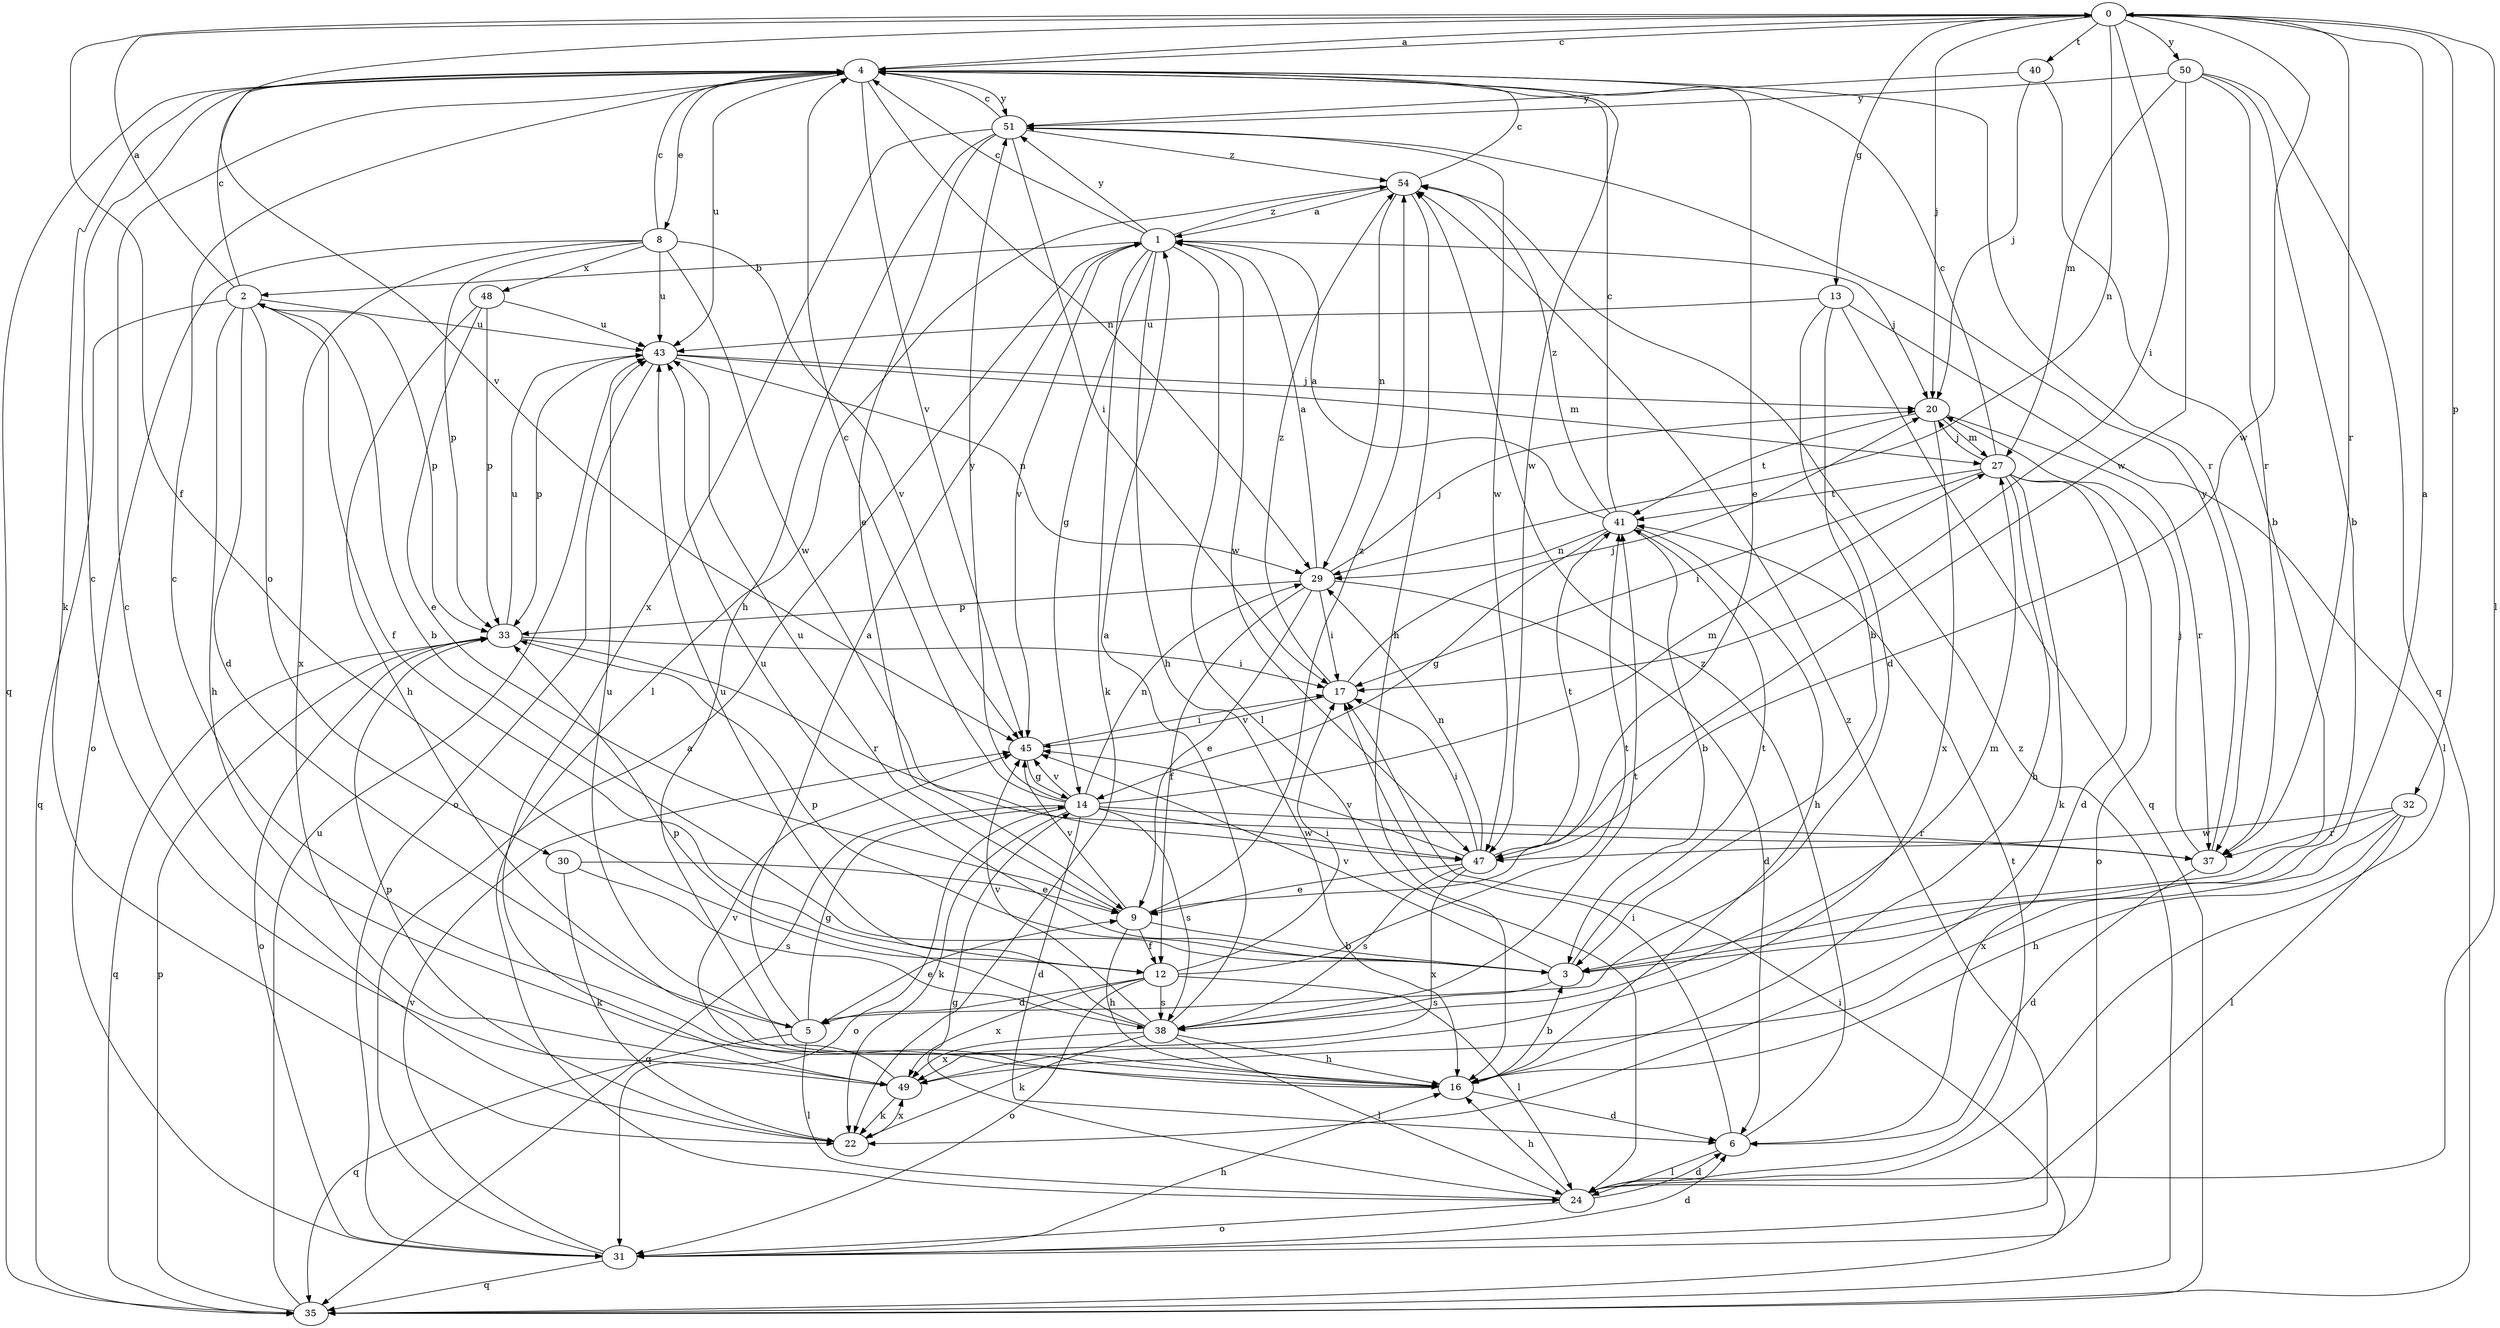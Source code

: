strict digraph  {
0;
1;
2;
3;
4;
5;
6;
8;
9;
12;
13;
14;
16;
17;
20;
22;
24;
27;
29;
30;
31;
32;
33;
35;
37;
38;
40;
41;
43;
45;
47;
48;
49;
50;
51;
54;
0 -> 4  [label=c];
0 -> 12  [label=f];
0 -> 13  [label=g];
0 -> 17  [label=i];
0 -> 20  [label=j];
0 -> 24  [label=l];
0 -> 29  [label=n];
0 -> 32  [label=p];
0 -> 37  [label=r];
0 -> 40  [label=t];
0 -> 45  [label=v];
0 -> 47  [label=w];
0 -> 50  [label=y];
1 -> 2  [label=b];
1 -> 4  [label=c];
1 -> 14  [label=g];
1 -> 16  [label=h];
1 -> 20  [label=j];
1 -> 22  [label=k];
1 -> 24  [label=l];
1 -> 45  [label=v];
1 -> 47  [label=w];
1 -> 51  [label=y];
1 -> 54  [label=z];
2 -> 0  [label=a];
2 -> 4  [label=c];
2 -> 5  [label=d];
2 -> 12  [label=f];
2 -> 16  [label=h];
2 -> 30  [label=o];
2 -> 33  [label=p];
2 -> 35  [label=q];
2 -> 43  [label=u];
3 -> 0  [label=a];
3 -> 2  [label=b];
3 -> 33  [label=p];
3 -> 38  [label=s];
3 -> 41  [label=t];
3 -> 43  [label=u];
3 -> 45  [label=v];
4 -> 0  [label=a];
4 -> 8  [label=e];
4 -> 9  [label=e];
4 -> 22  [label=k];
4 -> 29  [label=n];
4 -> 35  [label=q];
4 -> 37  [label=r];
4 -> 43  [label=u];
4 -> 45  [label=v];
4 -> 47  [label=w];
4 -> 51  [label=y];
5 -> 1  [label=a];
5 -> 9  [label=e];
5 -> 14  [label=g];
5 -> 24  [label=l];
5 -> 35  [label=q];
5 -> 43  [label=u];
6 -> 17  [label=i];
6 -> 24  [label=l];
6 -> 54  [label=z];
8 -> 4  [label=c];
8 -> 31  [label=o];
8 -> 33  [label=p];
8 -> 43  [label=u];
8 -> 45  [label=v];
8 -> 47  [label=w];
8 -> 48  [label=x];
8 -> 49  [label=x];
9 -> 3  [label=b];
9 -> 12  [label=f];
9 -> 16  [label=h];
9 -> 43  [label=u];
9 -> 45  [label=v];
9 -> 54  [label=z];
12 -> 5  [label=d];
12 -> 17  [label=i];
12 -> 24  [label=l];
12 -> 31  [label=o];
12 -> 38  [label=s];
12 -> 41  [label=t];
12 -> 49  [label=x];
13 -> 3  [label=b];
13 -> 5  [label=d];
13 -> 24  [label=l];
13 -> 35  [label=q];
13 -> 43  [label=u];
14 -> 4  [label=c];
14 -> 6  [label=d];
14 -> 22  [label=k];
14 -> 27  [label=m];
14 -> 29  [label=n];
14 -> 31  [label=o];
14 -> 35  [label=q];
14 -> 37  [label=r];
14 -> 38  [label=s];
14 -> 45  [label=v];
14 -> 47  [label=w];
14 -> 51  [label=y];
16 -> 3  [label=b];
16 -> 4  [label=c];
16 -> 6  [label=d];
17 -> 20  [label=j];
17 -> 45  [label=v];
17 -> 54  [label=z];
20 -> 27  [label=m];
20 -> 37  [label=r];
20 -> 41  [label=t];
20 -> 49  [label=x];
22 -> 4  [label=c];
22 -> 33  [label=p];
22 -> 49  [label=x];
24 -> 6  [label=d];
24 -> 14  [label=g];
24 -> 16  [label=h];
24 -> 31  [label=o];
24 -> 41  [label=t];
27 -> 4  [label=c];
27 -> 6  [label=d];
27 -> 16  [label=h];
27 -> 17  [label=i];
27 -> 20  [label=j];
27 -> 22  [label=k];
27 -> 31  [label=o];
27 -> 41  [label=t];
29 -> 1  [label=a];
29 -> 6  [label=d];
29 -> 9  [label=e];
29 -> 12  [label=f];
29 -> 17  [label=i];
29 -> 20  [label=j];
29 -> 33  [label=p];
30 -> 9  [label=e];
30 -> 22  [label=k];
30 -> 38  [label=s];
31 -> 1  [label=a];
31 -> 6  [label=d];
31 -> 16  [label=h];
31 -> 35  [label=q];
31 -> 45  [label=v];
31 -> 54  [label=z];
32 -> 16  [label=h];
32 -> 24  [label=l];
32 -> 37  [label=r];
32 -> 47  [label=w];
32 -> 49  [label=x];
33 -> 17  [label=i];
33 -> 31  [label=o];
33 -> 35  [label=q];
33 -> 37  [label=r];
33 -> 43  [label=u];
35 -> 17  [label=i];
35 -> 33  [label=p];
35 -> 43  [label=u];
35 -> 54  [label=z];
37 -> 6  [label=d];
37 -> 20  [label=j];
37 -> 51  [label=y];
38 -> 1  [label=a];
38 -> 16  [label=h];
38 -> 22  [label=k];
38 -> 24  [label=l];
38 -> 27  [label=m];
38 -> 33  [label=p];
38 -> 41  [label=t];
38 -> 43  [label=u];
38 -> 45  [label=v];
38 -> 49  [label=x];
40 -> 3  [label=b];
40 -> 20  [label=j];
40 -> 51  [label=y];
41 -> 1  [label=a];
41 -> 3  [label=b];
41 -> 4  [label=c];
41 -> 14  [label=g];
41 -> 16  [label=h];
41 -> 29  [label=n];
41 -> 54  [label=z];
43 -> 20  [label=j];
43 -> 27  [label=m];
43 -> 29  [label=n];
43 -> 31  [label=o];
43 -> 33  [label=p];
45 -> 14  [label=g];
45 -> 17  [label=i];
47 -> 9  [label=e];
47 -> 17  [label=i];
47 -> 29  [label=n];
47 -> 38  [label=s];
47 -> 41  [label=t];
47 -> 45  [label=v];
47 -> 49  [label=x];
48 -> 9  [label=e];
48 -> 16  [label=h];
48 -> 33  [label=p];
48 -> 43  [label=u];
49 -> 4  [label=c];
49 -> 22  [label=k];
49 -> 45  [label=v];
50 -> 3  [label=b];
50 -> 27  [label=m];
50 -> 35  [label=q];
50 -> 37  [label=r];
50 -> 47  [label=w];
50 -> 51  [label=y];
51 -> 4  [label=c];
51 -> 9  [label=e];
51 -> 16  [label=h];
51 -> 17  [label=i];
51 -> 47  [label=w];
51 -> 49  [label=x];
51 -> 54  [label=z];
54 -> 1  [label=a];
54 -> 4  [label=c];
54 -> 16  [label=h];
54 -> 24  [label=l];
54 -> 29  [label=n];
}
